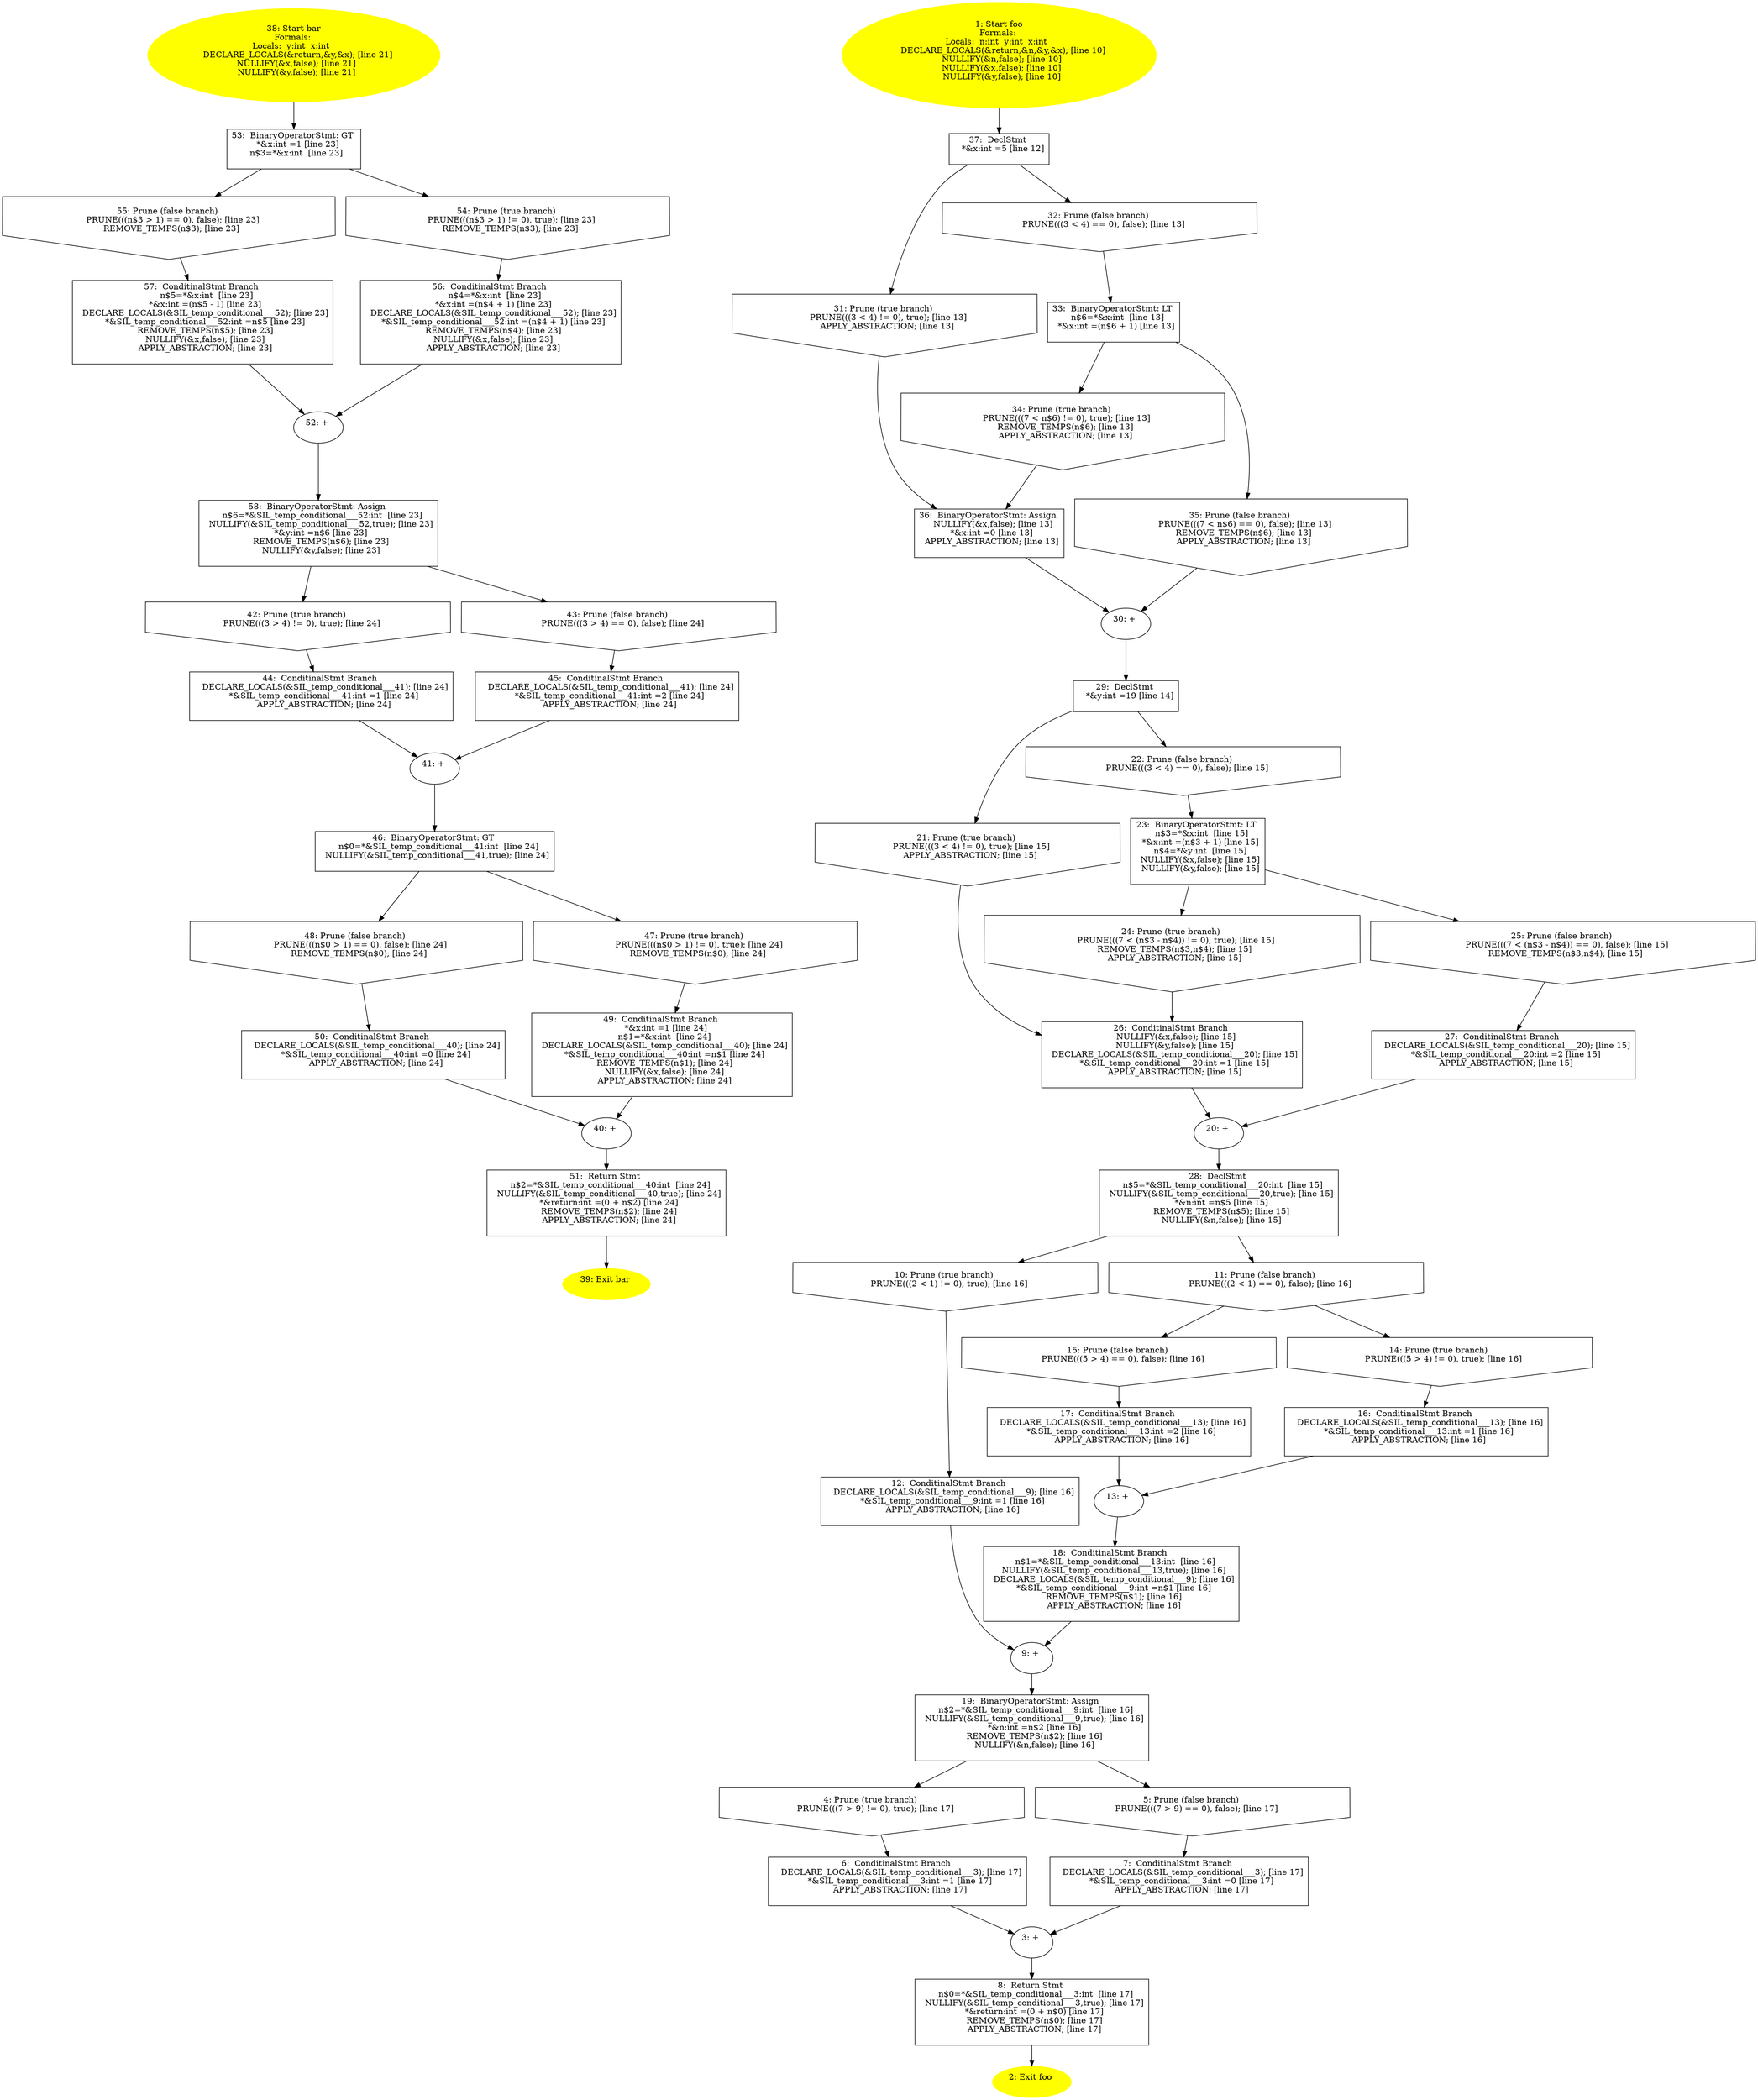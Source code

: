 digraph iCFG {
58 [label="58:  BinaryOperatorStmt: Assign \n   n$6=*&SIL_temp_conditional___52:int  [line 23]\n  NULLIFY(&SIL_temp_conditional___52,true); [line 23]\n  *&y:int =n$6 [line 23]\n  REMOVE_TEMPS(n$6); [line 23]\n  NULLIFY(&y,false); [line 23]\n " shape="box"]
	

	 58 -> 42 ;
	 58 -> 43 ;
57 [label="57:  ConditinalStmt Branch \n   n$5=*&x:int  [line 23]\n  *&x:int =(n$5 - 1) [line 23]\n  DECLARE_LOCALS(&SIL_temp_conditional___52); [line 23]\n  *&SIL_temp_conditional___52:int =n$5 [line 23]\n  REMOVE_TEMPS(n$5); [line 23]\n  NULLIFY(&x,false); [line 23]\n  APPLY_ABSTRACTION; [line 23]\n " shape="box"]
	

	 57 -> 52 ;
56 [label="56:  ConditinalStmt Branch \n   n$4=*&x:int  [line 23]\n  *&x:int =(n$4 + 1) [line 23]\n  DECLARE_LOCALS(&SIL_temp_conditional___52); [line 23]\n  *&SIL_temp_conditional___52:int =(n$4 + 1) [line 23]\n  REMOVE_TEMPS(n$4); [line 23]\n  NULLIFY(&x,false); [line 23]\n  APPLY_ABSTRACTION; [line 23]\n " shape="box"]
	

	 56 -> 52 ;
55 [label="55: Prune (false branch) \n   PRUNE(((n$3 > 1) == 0), false); [line 23]\n  REMOVE_TEMPS(n$3); [line 23]\n " shape="invhouse"]
	

	 55 -> 57 ;
54 [label="54: Prune (true branch) \n   PRUNE(((n$3 > 1) != 0), true); [line 23]\n  REMOVE_TEMPS(n$3); [line 23]\n " shape="invhouse"]
	

	 54 -> 56 ;
53 [label="53:  BinaryOperatorStmt: GT \n   *&x:int =1 [line 23]\n  n$3=*&x:int  [line 23]\n " shape="box"]
	

	 53 -> 54 ;
	 53 -> 55 ;
52 [label="52: + \n  " ]
	

	 52 -> 58 ;
51 [label="51:  Return Stmt \n   n$2=*&SIL_temp_conditional___40:int  [line 24]\n  NULLIFY(&SIL_temp_conditional___40,true); [line 24]\n  *&return:int =(0 + n$2) [line 24]\n  REMOVE_TEMPS(n$2); [line 24]\n  APPLY_ABSTRACTION; [line 24]\n " shape="box"]
	

	 51 -> 39 ;
50 [label="50:  ConditinalStmt Branch \n   DECLARE_LOCALS(&SIL_temp_conditional___40); [line 24]\n  *&SIL_temp_conditional___40:int =0 [line 24]\n  APPLY_ABSTRACTION; [line 24]\n " shape="box"]
	

	 50 -> 40 ;
49 [label="49:  ConditinalStmt Branch \n   *&x:int =1 [line 24]\n  n$1=*&x:int  [line 24]\n  DECLARE_LOCALS(&SIL_temp_conditional___40); [line 24]\n  *&SIL_temp_conditional___40:int =n$1 [line 24]\n  REMOVE_TEMPS(n$1); [line 24]\n  NULLIFY(&x,false); [line 24]\n  APPLY_ABSTRACTION; [line 24]\n " shape="box"]
	

	 49 -> 40 ;
48 [label="48: Prune (false branch) \n   PRUNE(((n$0 > 1) == 0), false); [line 24]\n  REMOVE_TEMPS(n$0); [line 24]\n " shape="invhouse"]
	

	 48 -> 50 ;
47 [label="47: Prune (true branch) \n   PRUNE(((n$0 > 1) != 0), true); [line 24]\n  REMOVE_TEMPS(n$0); [line 24]\n " shape="invhouse"]
	

	 47 -> 49 ;
46 [label="46:  BinaryOperatorStmt: GT \n   n$0=*&SIL_temp_conditional___41:int  [line 24]\n  NULLIFY(&SIL_temp_conditional___41,true); [line 24]\n " shape="box"]
	

	 46 -> 47 ;
	 46 -> 48 ;
45 [label="45:  ConditinalStmt Branch \n   DECLARE_LOCALS(&SIL_temp_conditional___41); [line 24]\n  *&SIL_temp_conditional___41:int =2 [line 24]\n  APPLY_ABSTRACTION; [line 24]\n " shape="box"]
	

	 45 -> 41 ;
44 [label="44:  ConditinalStmt Branch \n   DECLARE_LOCALS(&SIL_temp_conditional___41); [line 24]\n  *&SIL_temp_conditional___41:int =1 [line 24]\n  APPLY_ABSTRACTION; [line 24]\n " shape="box"]
	

	 44 -> 41 ;
43 [label="43: Prune (false branch) \n   PRUNE(((3 > 4) == 0), false); [line 24]\n " shape="invhouse"]
	

	 43 -> 45 ;
42 [label="42: Prune (true branch) \n   PRUNE(((3 > 4) != 0), true); [line 24]\n " shape="invhouse"]
	

	 42 -> 44 ;
41 [label="41: + \n  " ]
	

	 41 -> 46 ;
40 [label="40: + \n  " ]
	

	 40 -> 51 ;
39 [label="39: Exit bar \n  " color=yellow style=filled]
	

38 [label="38: Start bar\nFormals: \nLocals:  y:int  x:int  \n   DECLARE_LOCALS(&return,&y,&x); [line 21]\n  NULLIFY(&x,false); [line 21]\n  NULLIFY(&y,false); [line 21]\n " color=yellow style=filled]
	

	 38 -> 53 ;
37 [label="37:  DeclStmt \n   *&x:int =5 [line 12]\n " shape="box"]
	

	 37 -> 31 ;
	 37 -> 32 ;
36 [label="36:  BinaryOperatorStmt: Assign \n   NULLIFY(&x,false); [line 13]\n  *&x:int =0 [line 13]\n  APPLY_ABSTRACTION; [line 13]\n " shape="box"]
	

	 36 -> 30 ;
35 [label="35: Prune (false branch) \n   PRUNE(((7 < n$6) == 0), false); [line 13]\n  REMOVE_TEMPS(n$6); [line 13]\n  APPLY_ABSTRACTION; [line 13]\n " shape="invhouse"]
	

	 35 -> 30 ;
34 [label="34: Prune (true branch) \n   PRUNE(((7 < n$6) != 0), true); [line 13]\n  REMOVE_TEMPS(n$6); [line 13]\n  APPLY_ABSTRACTION; [line 13]\n " shape="invhouse"]
	

	 34 -> 36 ;
33 [label="33:  BinaryOperatorStmt: LT \n   n$6=*&x:int  [line 13]\n  *&x:int =(n$6 + 1) [line 13]\n " shape="box"]
	

	 33 -> 34 ;
	 33 -> 35 ;
32 [label="32: Prune (false branch) \n   PRUNE(((3 < 4) == 0), false); [line 13]\n " shape="invhouse"]
	

	 32 -> 33 ;
31 [label="31: Prune (true branch) \n   PRUNE(((3 < 4) != 0), true); [line 13]\n  APPLY_ABSTRACTION; [line 13]\n " shape="invhouse"]
	

	 31 -> 36 ;
30 [label="30: + \n  " ]
	

	 30 -> 29 ;
29 [label="29:  DeclStmt \n   *&y:int =19 [line 14]\n " shape="box"]
	

	 29 -> 21 ;
	 29 -> 22 ;
28 [label="28:  DeclStmt \n   n$5=*&SIL_temp_conditional___20:int  [line 15]\n  NULLIFY(&SIL_temp_conditional___20,true); [line 15]\n  *&n:int =n$5 [line 15]\n  REMOVE_TEMPS(n$5); [line 15]\n  NULLIFY(&n,false); [line 15]\n " shape="box"]
	

	 28 -> 10 ;
	 28 -> 11 ;
27 [label="27:  ConditinalStmt Branch \n   DECLARE_LOCALS(&SIL_temp_conditional___20); [line 15]\n  *&SIL_temp_conditional___20:int =2 [line 15]\n  APPLY_ABSTRACTION; [line 15]\n " shape="box"]
	

	 27 -> 20 ;
26 [label="26:  ConditinalStmt Branch \n   NULLIFY(&x,false); [line 15]\n  NULLIFY(&y,false); [line 15]\n  DECLARE_LOCALS(&SIL_temp_conditional___20); [line 15]\n  *&SIL_temp_conditional___20:int =1 [line 15]\n  APPLY_ABSTRACTION; [line 15]\n " shape="box"]
	

	 26 -> 20 ;
25 [label="25: Prune (false branch) \n   PRUNE(((7 < (n$3 - n$4)) == 0), false); [line 15]\n  REMOVE_TEMPS(n$3,n$4); [line 15]\n " shape="invhouse"]
	

	 25 -> 27 ;
24 [label="24: Prune (true branch) \n   PRUNE(((7 < (n$3 - n$4)) != 0), true); [line 15]\n  REMOVE_TEMPS(n$3,n$4); [line 15]\n  APPLY_ABSTRACTION; [line 15]\n " shape="invhouse"]
	

	 24 -> 26 ;
23 [label="23:  BinaryOperatorStmt: LT \n   n$3=*&x:int  [line 15]\n  *&x:int =(n$3 + 1) [line 15]\n  n$4=*&y:int  [line 15]\n  NULLIFY(&x,false); [line 15]\n  NULLIFY(&y,false); [line 15]\n " shape="box"]
	

	 23 -> 24 ;
	 23 -> 25 ;
22 [label="22: Prune (false branch) \n   PRUNE(((3 < 4) == 0), false); [line 15]\n " shape="invhouse"]
	

	 22 -> 23 ;
21 [label="21: Prune (true branch) \n   PRUNE(((3 < 4) != 0), true); [line 15]\n  APPLY_ABSTRACTION; [line 15]\n " shape="invhouse"]
	

	 21 -> 26 ;
20 [label="20: + \n  " ]
	

	 20 -> 28 ;
19 [label="19:  BinaryOperatorStmt: Assign \n   n$2=*&SIL_temp_conditional___9:int  [line 16]\n  NULLIFY(&SIL_temp_conditional___9,true); [line 16]\n  *&n:int =n$2 [line 16]\n  REMOVE_TEMPS(n$2); [line 16]\n  NULLIFY(&n,false); [line 16]\n " shape="box"]
	

	 19 -> 4 ;
	 19 -> 5 ;
18 [label="18:  ConditinalStmt Branch \n   n$1=*&SIL_temp_conditional___13:int  [line 16]\n  NULLIFY(&SIL_temp_conditional___13,true); [line 16]\n  DECLARE_LOCALS(&SIL_temp_conditional___9); [line 16]\n  *&SIL_temp_conditional___9:int =n$1 [line 16]\n  REMOVE_TEMPS(n$1); [line 16]\n  APPLY_ABSTRACTION; [line 16]\n " shape="box"]
	

	 18 -> 9 ;
17 [label="17:  ConditinalStmt Branch \n   DECLARE_LOCALS(&SIL_temp_conditional___13); [line 16]\n  *&SIL_temp_conditional___13:int =2 [line 16]\n  APPLY_ABSTRACTION; [line 16]\n " shape="box"]
	

	 17 -> 13 ;
16 [label="16:  ConditinalStmt Branch \n   DECLARE_LOCALS(&SIL_temp_conditional___13); [line 16]\n  *&SIL_temp_conditional___13:int =1 [line 16]\n  APPLY_ABSTRACTION; [line 16]\n " shape="box"]
	

	 16 -> 13 ;
15 [label="15: Prune (false branch) \n   PRUNE(((5 > 4) == 0), false); [line 16]\n " shape="invhouse"]
	

	 15 -> 17 ;
14 [label="14: Prune (true branch) \n   PRUNE(((5 > 4) != 0), true); [line 16]\n " shape="invhouse"]
	

	 14 -> 16 ;
13 [label="13: + \n  " ]
	

	 13 -> 18 ;
12 [label="12:  ConditinalStmt Branch \n   DECLARE_LOCALS(&SIL_temp_conditional___9); [line 16]\n  *&SIL_temp_conditional___9:int =1 [line 16]\n  APPLY_ABSTRACTION; [line 16]\n " shape="box"]
	

	 12 -> 9 ;
11 [label="11: Prune (false branch) \n   PRUNE(((2 < 1) == 0), false); [line 16]\n " shape="invhouse"]
	

	 11 -> 14 ;
	 11 -> 15 ;
10 [label="10: Prune (true branch) \n   PRUNE(((2 < 1) != 0), true); [line 16]\n " shape="invhouse"]
	

	 10 -> 12 ;
9 [label="9: + \n  " ]
	

	 9 -> 19 ;
8 [label="8:  Return Stmt \n   n$0=*&SIL_temp_conditional___3:int  [line 17]\n  NULLIFY(&SIL_temp_conditional___3,true); [line 17]\n  *&return:int =(0 + n$0) [line 17]\n  REMOVE_TEMPS(n$0); [line 17]\n  APPLY_ABSTRACTION; [line 17]\n " shape="box"]
	

	 8 -> 2 ;
7 [label="7:  ConditinalStmt Branch \n   DECLARE_LOCALS(&SIL_temp_conditional___3); [line 17]\n  *&SIL_temp_conditional___3:int =0 [line 17]\n  APPLY_ABSTRACTION; [line 17]\n " shape="box"]
	

	 7 -> 3 ;
6 [label="6:  ConditinalStmt Branch \n   DECLARE_LOCALS(&SIL_temp_conditional___3); [line 17]\n  *&SIL_temp_conditional___3:int =1 [line 17]\n  APPLY_ABSTRACTION; [line 17]\n " shape="box"]
	

	 6 -> 3 ;
5 [label="5: Prune (false branch) \n   PRUNE(((7 > 9) == 0), false); [line 17]\n " shape="invhouse"]
	

	 5 -> 7 ;
4 [label="4: Prune (true branch) \n   PRUNE(((7 > 9) != 0), true); [line 17]\n " shape="invhouse"]
	

	 4 -> 6 ;
3 [label="3: + \n  " ]
	

	 3 -> 8 ;
2 [label="2: Exit foo \n  " color=yellow style=filled]
	

1 [label="1: Start foo\nFormals: \nLocals:  n:int  y:int  x:int  \n   DECLARE_LOCALS(&return,&n,&y,&x); [line 10]\n  NULLIFY(&n,false); [line 10]\n  NULLIFY(&x,false); [line 10]\n  NULLIFY(&y,false); [line 10]\n " color=yellow style=filled]
	

	 1 -> 37 ;
}
